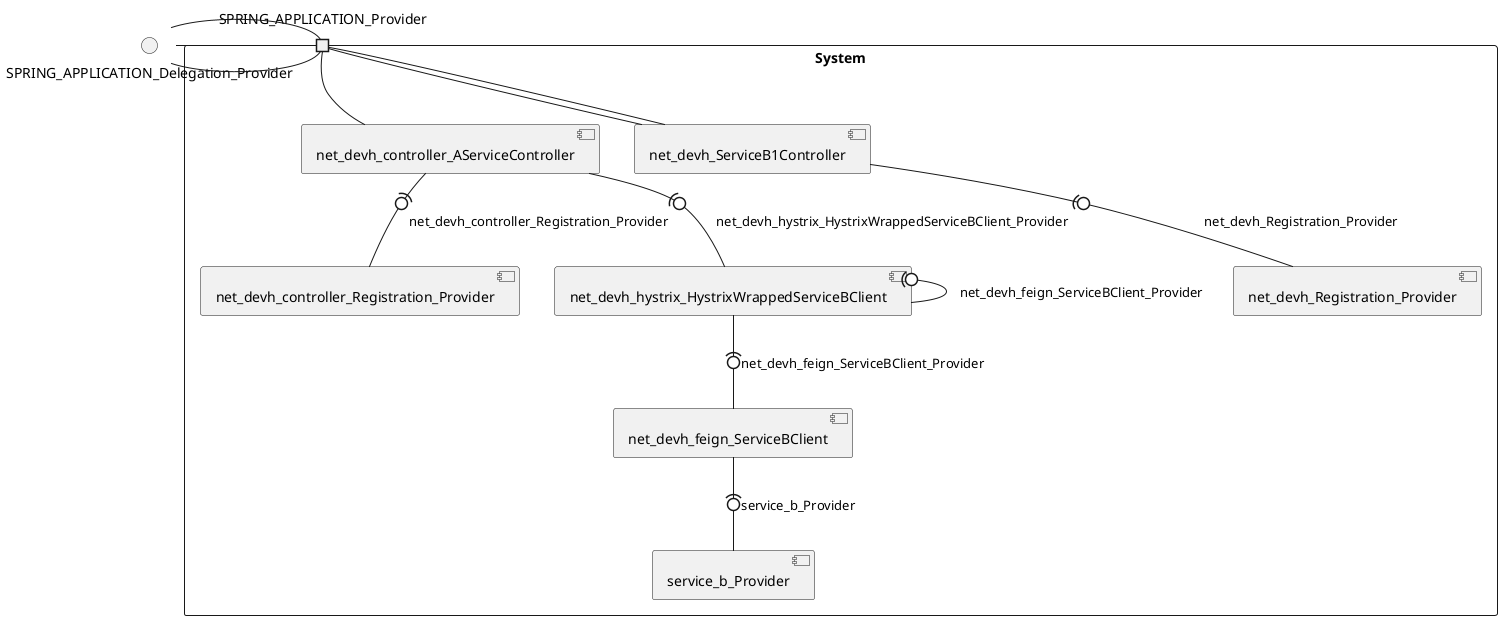 @startuml
skinparam fixCircleLabelOverlapping true
skinparam componentStyle uml2
() SPRING_APPLICATION_Delegation_Provider
rectangle System {
[net_devh_Registration_Provider] [[yidongnan-spring-cloud-netflix-example.repository#_h9HveMxwEe6Y8u_zgt4q7g]]
[net_devh_ServiceB1Controller] [[yidongnan-spring-cloud-netflix-example.repository#_h9HveMxwEe6Y8u_zgt4q7g]]
[net_devh_controller_AServiceController] [[yidongnan-spring-cloud-netflix-example.repository#_h9HveMxwEe6Y8u_zgt4q7g]]
[net_devh_controller_Registration_Provider] [[yidongnan-spring-cloud-netflix-example.repository#_h9HveMxwEe6Y8u_zgt4q7g]]
[net_devh_feign_ServiceBClient] [[yidongnan-spring-cloud-netflix-example.repository#_h9HveMxwEe6Y8u_zgt4q7g]]
[net_devh_hystrix_HystrixWrappedServiceBClient] [[yidongnan-spring-cloud-netflix-example.repository#_h9HveMxwEe6Y8u_zgt4q7g]]
[service_b_Provider] [[yidongnan-spring-cloud-netflix-example.repository#_h9HveMxwEe6Y8u_zgt4q7g]]
port SPRING_APPLICATION_Provider
SPRING_APPLICATION_Delegation_Provider - SPRING_APPLICATION_Provider
SPRING_APPLICATION_Provider - [net_devh_ServiceB1Controller]
port SPRING_APPLICATION_Provider
SPRING_APPLICATION_Delegation_Provider - SPRING_APPLICATION_Provider
SPRING_APPLICATION_Provider - [net_devh_ServiceB1Controller]
port SPRING_APPLICATION_Provider
SPRING_APPLICATION_Delegation_Provider - SPRING_APPLICATION_Provider
SPRING_APPLICATION_Provider - [net_devh_controller_AServiceController]
[net_devh_ServiceB1Controller] -(0- [net_devh_Registration_Provider] : net_devh_Registration_Provider
[net_devh_controller_AServiceController] -(0- [net_devh_controller_Registration_Provider] : net_devh_controller_Registration_Provider
[net_devh_hystrix_HystrixWrappedServiceBClient] -(0- [net_devh_hystrix_HystrixWrappedServiceBClient] : net_devh_feign_ServiceBClient_Provider
[net_devh_hystrix_HystrixWrappedServiceBClient] -(0- [net_devh_feign_ServiceBClient] : net_devh_feign_ServiceBClient_Provider
[net_devh_controller_AServiceController] -(0- [net_devh_hystrix_HystrixWrappedServiceBClient] : net_devh_hystrix_HystrixWrappedServiceBClient_Provider
[net_devh_feign_ServiceBClient] -(0- [service_b_Provider] : service_b_Provider
}

@enduml
